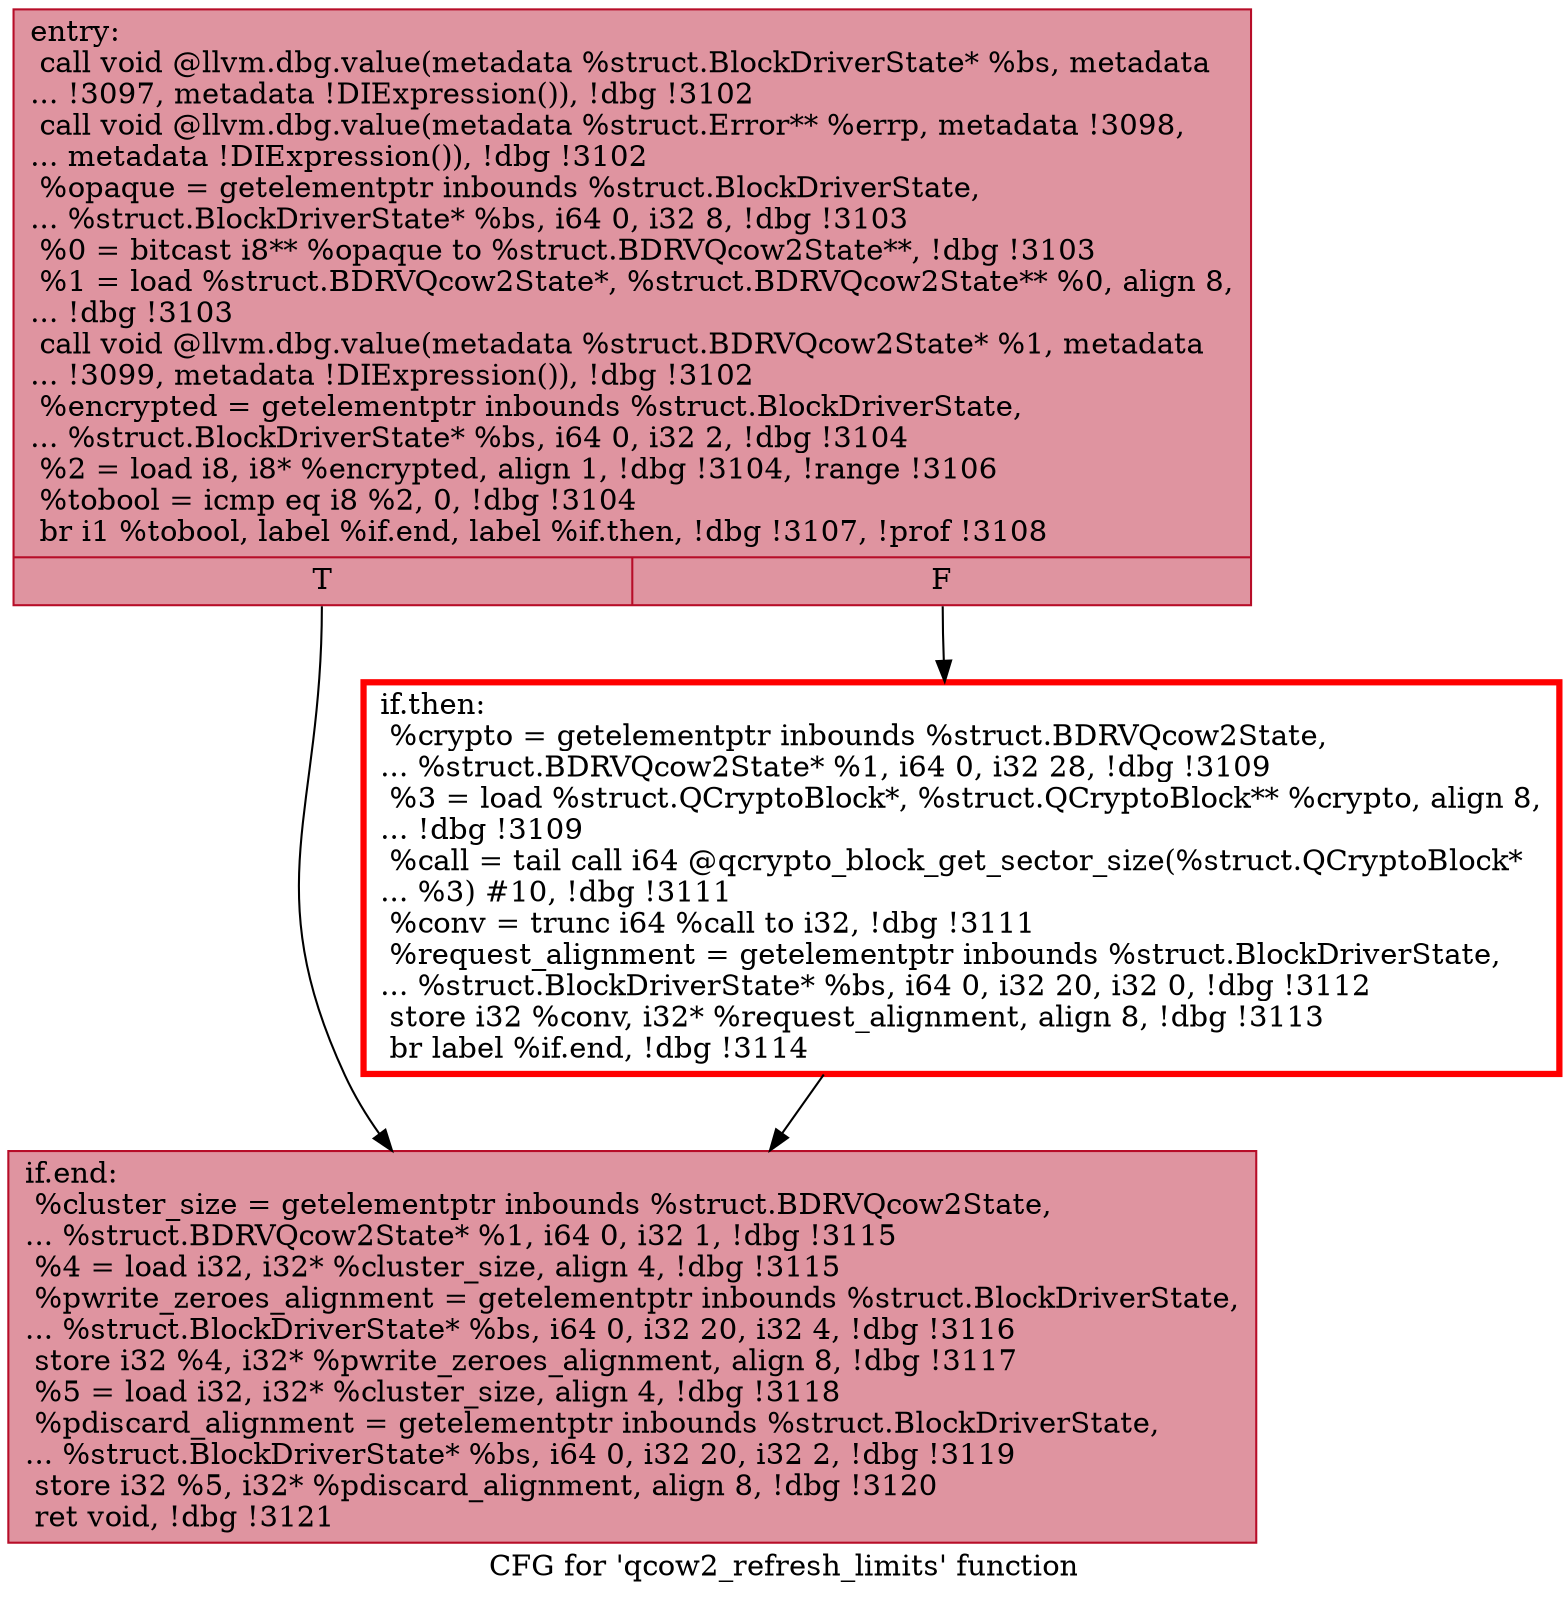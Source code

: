 digraph "CFG for 'qcow2_refresh_limits' function" {
	label="CFG for 'qcow2_refresh_limits' function";

	Node0x559535ba8f30 [shape=record,color="#b70d28ff", style=filled, fillcolor="#b70d2870",label="{entry:\l  call void @llvm.dbg.value(metadata %struct.BlockDriverState* %bs, metadata\l... !3097, metadata !DIExpression()), !dbg !3102\l  call void @llvm.dbg.value(metadata %struct.Error** %errp, metadata !3098,\l... metadata !DIExpression()), !dbg !3102\l  %opaque = getelementptr inbounds %struct.BlockDriverState,\l... %struct.BlockDriverState* %bs, i64 0, i32 8, !dbg !3103\l  %0 = bitcast i8** %opaque to %struct.BDRVQcow2State**, !dbg !3103\l  %1 = load %struct.BDRVQcow2State*, %struct.BDRVQcow2State** %0, align 8,\l... !dbg !3103\l  call void @llvm.dbg.value(metadata %struct.BDRVQcow2State* %1, metadata\l... !3099, metadata !DIExpression()), !dbg !3102\l  %encrypted = getelementptr inbounds %struct.BlockDriverState,\l... %struct.BlockDriverState* %bs, i64 0, i32 2, !dbg !3104\l  %2 = load i8, i8* %encrypted, align 1, !dbg !3104, !range !3106\l  %tobool = icmp eq i8 %2, 0, !dbg !3104\l  br i1 %tobool, label %if.end, label %if.then, !dbg !3107, !prof !3108\l|{<s0>T|<s1>F}}"];
	Node0x559535ba8f30:s0 -> Node0x559536079a70;
	Node0x559535ba8f30:s1 -> Node0x559536079a20;
	Node0x559536079a20 [shape=record,penwidth=3.0, color="red",label="{if.then:                                          \l  %crypto = getelementptr inbounds %struct.BDRVQcow2State,\l... %struct.BDRVQcow2State* %1, i64 0, i32 28, !dbg !3109\l  %3 = load %struct.QCryptoBlock*, %struct.QCryptoBlock** %crypto, align 8,\l... !dbg !3109\l  %call = tail call i64 @qcrypto_block_get_sector_size(%struct.QCryptoBlock*\l... %3) #10, !dbg !3111\l  %conv = trunc i64 %call to i32, !dbg !3111\l  %request_alignment = getelementptr inbounds %struct.BlockDriverState,\l... %struct.BlockDriverState* %bs, i64 0, i32 20, i32 0, !dbg !3112\l  store i32 %conv, i32* %request_alignment, align 8, !dbg !3113\l  br label %if.end, !dbg !3114\l}"];
	Node0x559536079a20 -> Node0x559536079a70;
	Node0x559536079a70 [shape=record,color="#b70d28ff", style=filled, fillcolor="#b70d2870",label="{if.end:                                           \l  %cluster_size = getelementptr inbounds %struct.BDRVQcow2State,\l... %struct.BDRVQcow2State* %1, i64 0, i32 1, !dbg !3115\l  %4 = load i32, i32* %cluster_size, align 4, !dbg !3115\l  %pwrite_zeroes_alignment = getelementptr inbounds %struct.BlockDriverState,\l... %struct.BlockDriverState* %bs, i64 0, i32 20, i32 4, !dbg !3116\l  store i32 %4, i32* %pwrite_zeroes_alignment, align 8, !dbg !3117\l  %5 = load i32, i32* %cluster_size, align 4, !dbg !3118\l  %pdiscard_alignment = getelementptr inbounds %struct.BlockDriverState,\l... %struct.BlockDriverState* %bs, i64 0, i32 20, i32 2, !dbg !3119\l  store i32 %5, i32* %pdiscard_alignment, align 8, !dbg !3120\l  ret void, !dbg !3121\l}"];
}
